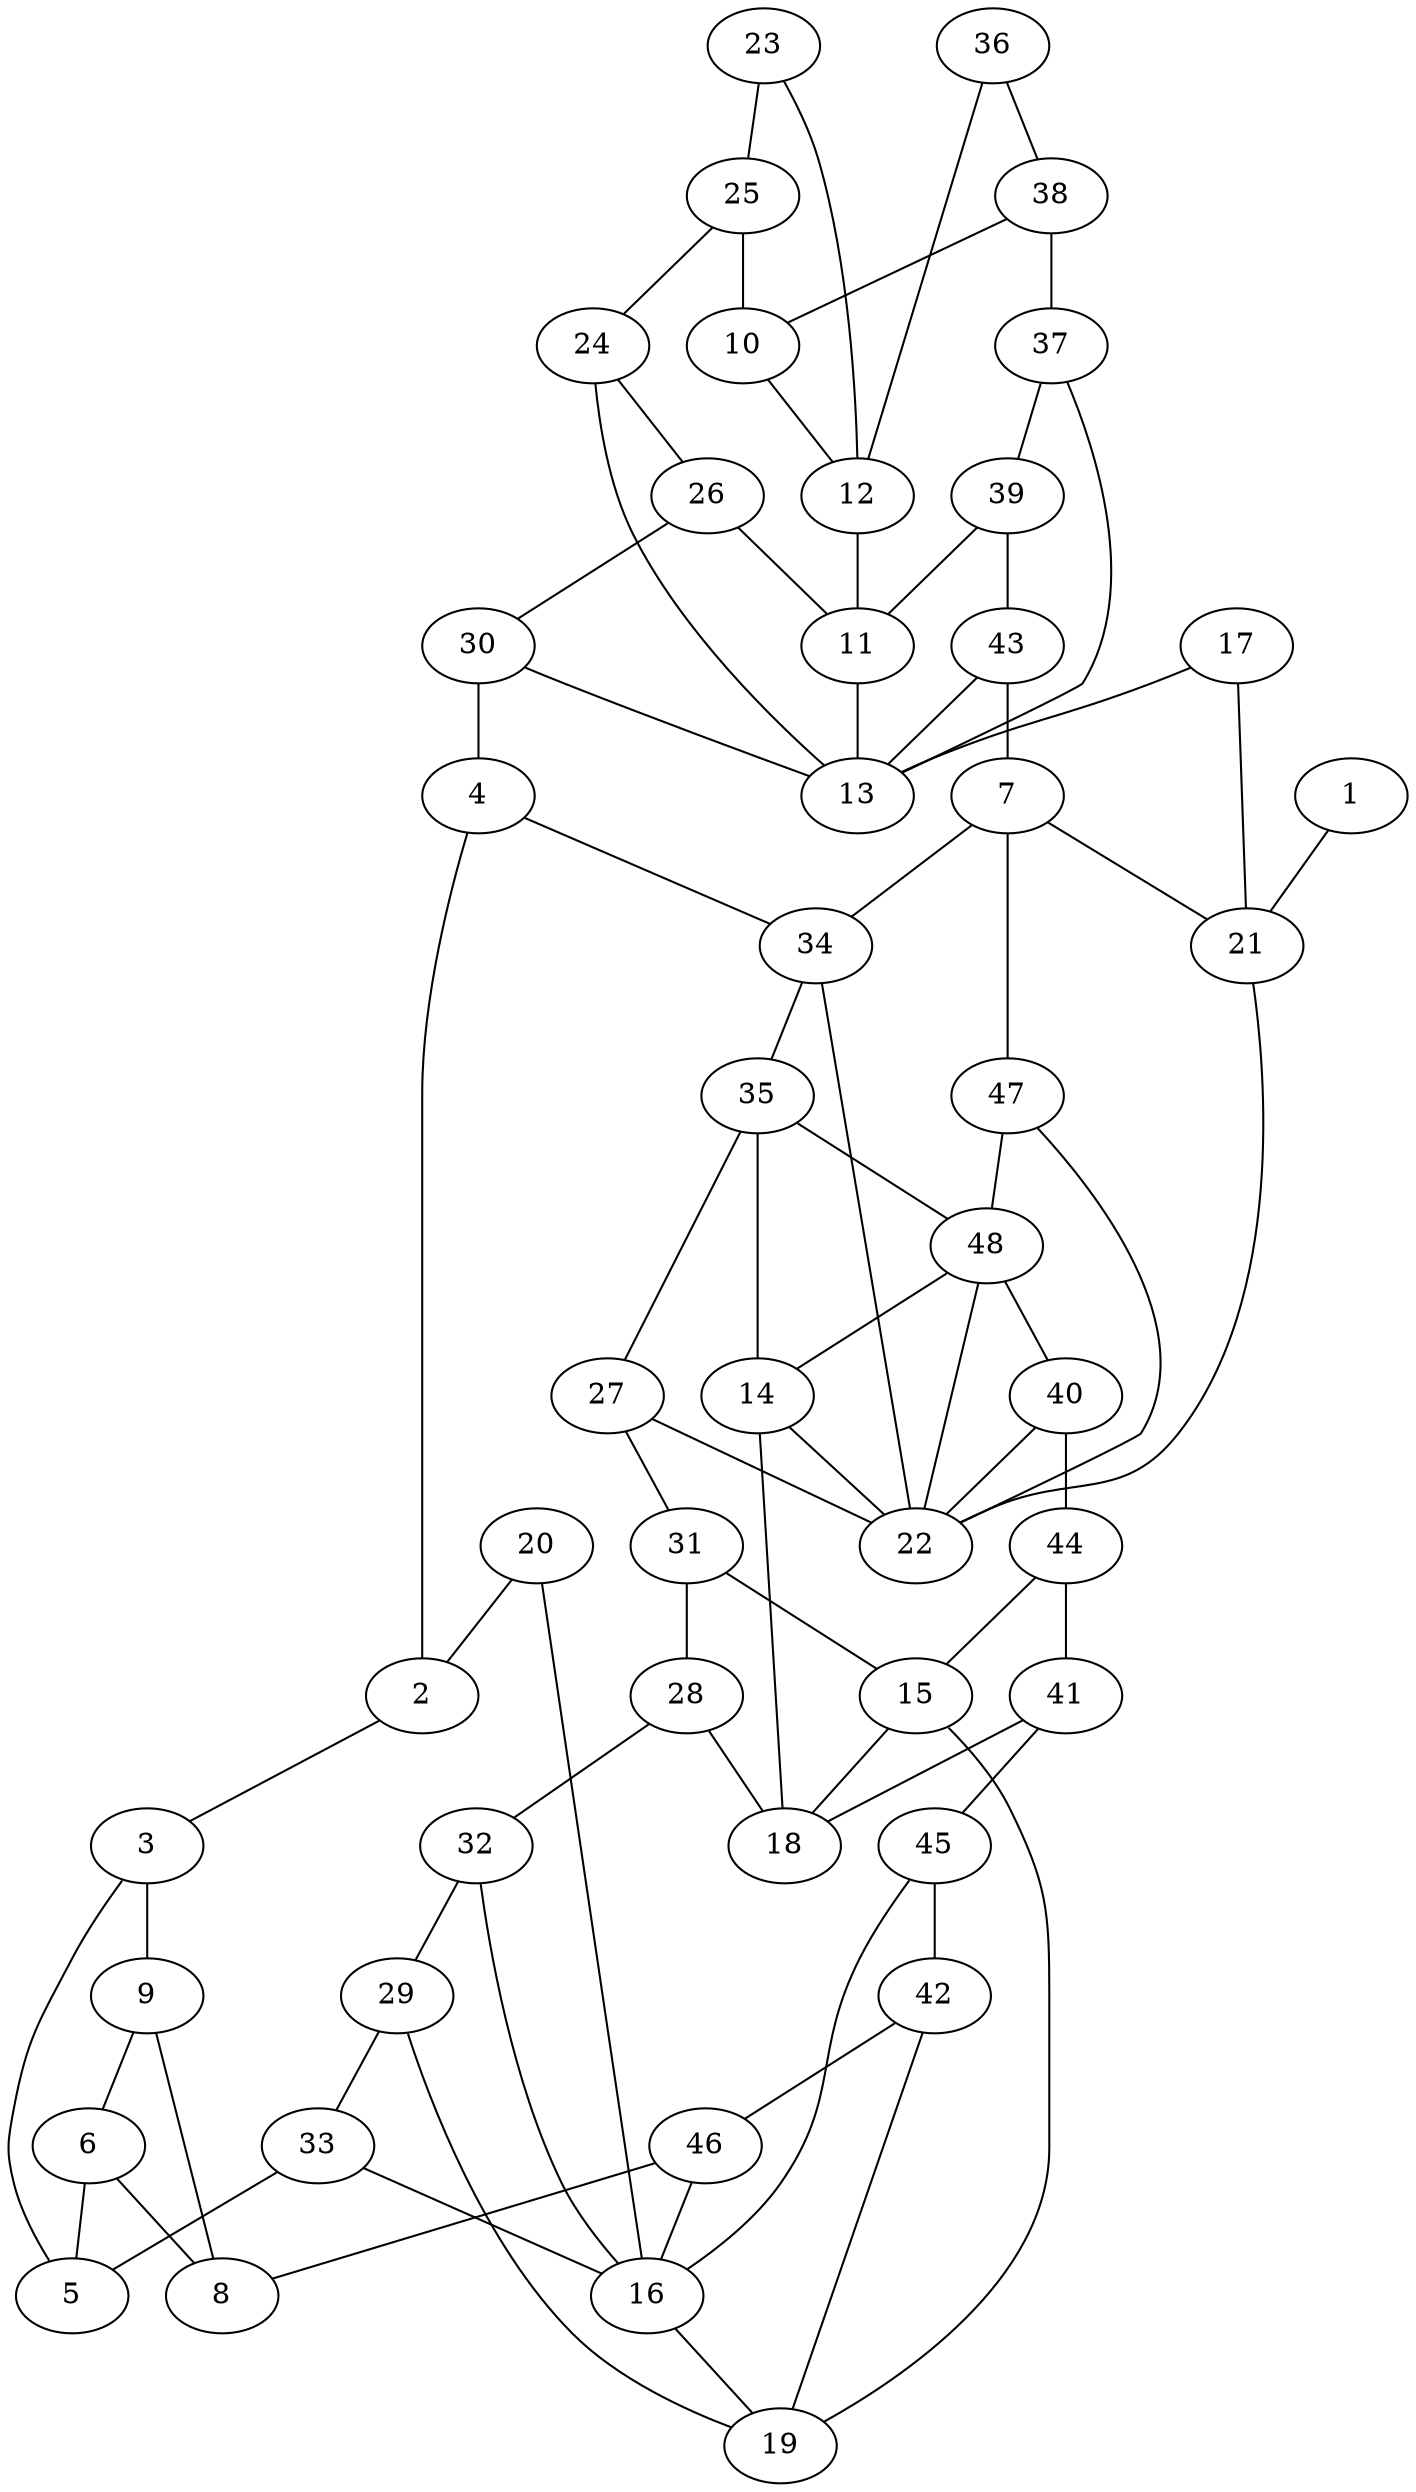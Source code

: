 graph pdb1thj {
	1	 [aaLength=3,
		sequence=IED,
		type=0];
	21	 [aaLength=3,
		sequence=IVE,
		type=1];
	1 -- 21	 [distance0="72.18453",
		frequency=1,
		type0=3];
	2	 [aaLength=6,
		sequence=SQAEAD,
		type=0];
	3	 [aaLength=22,
		sequence=YAYSHTNEAVVYVNVHLAEGYK,
		type=0];
	2 -- 3	 [distance0="16.93008",
		distance1="8.0",
		frequency=2,
		type0=1,
		type1=4];
	5	 [aaLength=6,
		sequence=SQAEAD,
		type=0];
	3 -- 5	 [distance0="32.34502",
		frequency=1,
		type0=2];
	9	 [aaLength=21,
		sequence=YAYSHTNEAVVYVNVHLAEGY,
		type=0];
	3 -- 9	 [distance0="35.32015",
		frequency=1,
		type0=3];
	4	 [aaLength=3,
		sequence=IED,
		type=0];
	4 -- 2	 [distance0="83.00281",
		frequency=1,
		type0=3];
	34	 [aaLength=3,
		sequence=IVE,
		type=1];
	4 -- 34	 [distance0="1.0",
		frequency=1,
		type0=4];
	6	 [aaLength=22,
		sequence=YAYSHTNEAVVYVNVHLAEGYK,
		type=0];
	6 -- 5	 [distance0="29.12615",
		frequency=1,
		type0=2];
	8	 [aaLength=6,
		sequence=SQAEAD,
		type=0];
	6 -- 8	 [distance0="15.94332",
		frequency=1,
		type0=1];
	7	 [aaLength=3,
		sequence=IED,
		type=0];
	7 -- 21	 [distance0="40.65146",
		frequency=1,
		type0=1];
	7 -- 34	 [distance0="40.65146",
		frequency=1,
		type0=2];
	47	 [aaLength=3,
		sequence=IVE,
		type=1];
	7 -- 47	 [distance0="40.65146",
		distance1="1.0",
		frequency=2,
		type0=3,
		type1=4];
	9 -- 6	 [distance0="34.01008",
		frequency=1,
		type0=2];
	9 -- 8	 [distance0="33.61641",
		frequency=1,
		type0=1];
	10	 [aaLength=4,
		sequence=ASVI,
		type=1];
	12	 [aaLength=3,
		sequence=EVT,
		type=1];
	10 -- 12	 [distance0="5.0",
		distance1="1.0",
		frequency=2,
		type0=3,
		type1=4];
	11	 [aaLength=4,
		sequence=ASIR,
		type=1];
	13	 [aaLength=3,
		sequence=PIF,
		type=1];
	11 -- 13	 [distance0="9.0",
		distance1="5.0",
		frequency=2,
		type0=3,
		type1=4];
	12 -- 11	 [distance0="10.0",
		frequency=1,
		type0=4];
	14	 [aaLength=3,
		sequence=AVY,
		type=1];
	22	 [aaLength=3,
		sequence=GKE,
		type=1];
	14 -- 22	 [distance0="4.0",
		frequency=1,
		type0=3];
	18	 [aaLength=3,
		sequence=SQV,
		type=1];
	14 -- 18	 [distance0="10.0",
		frequency=1,
		type0=4];
	15	 [aaLength=3,
		sequence=PAA,
		type=1];
	15 -- 18	 [distance0="5.0",
		frequency=1,
		type0=3];
	19	 [aaLength=3,
		sequence=AFV,
		type=1];
	15 -- 19	 [distance0="10.0",
		frequency=1,
		type0=4];
	16	 [aaLength=3,
		sequence=KSK,
		type=1];
	16 -- 19	 [distance0="4.0",
		frequency=1,
		type0=3];
	17	 [aaLength=3,
		sequence=VVL,
		type=1];
	17 -- 21	 [distance0="16.0",
		frequency=1,
		type0=4];
	17 -- 13	 [distance0="13.0",
		frequency=1,
		type0=3];
	20	 [aaLength=3,
		sequence=SAA,
		type=1];
	20 -- 2	 [distance0="18.0",
		frequency=1,
		type0=4];
	20 -- 16	 [distance0="13.0",
		frequency=1,
		type0=3];
	21 -- 22	 [distance0="5.0",
		distance1="2.0",
		frequency=2,
		type0=3,
		type1=4];
	23	 [aaLength=4,
		sequence=ASVI,
		type=1];
	23 -- 12	 [distance0="5.0",
		frequency=1,
		type0=3];
	25	 [aaLength=3,
		sequence=EVT,
		type=1];
	23 -- 25	 [distance0="1.0",
		frequency=1,
		type0=4];
	24	 [aaLength=4,
		sequence=ASIR,
		type=1];
	24 -- 13	 [distance0="9.0",
		frequency=1,
		type0=3];
	26	 [aaLength=3,
		sequence=PIF,
		type=1];
	24 -- 26	 [distance0="5.0",
		frequency=1,
		type0=4];
	25 -- 10	 [distance0="5.0",
		frequency=1,
		type0=3];
	25 -- 24	 [distance0="10.0",
		frequency=1,
		type0=4];
	26 -- 11	 [distance0="9.0",
		frequency=1,
		type0=3];
	30	 [aaLength=3,
		sequence=VVL,
		type=1];
	26 -- 30	 [distance0="10.0",
		frequency=1,
		type0=4];
	27	 [aaLength=3,
		sequence=AVY,
		type=1];
	27 -- 22	 [distance0="4.0",
		frequency=1,
		type0=3];
	31	 [aaLength=3,
		sequence=SQV,
		type=1];
	27 -- 31	 [distance0="10.0",
		frequency=1,
		type0=4];
	28	 [aaLength=3,
		sequence=PAA,
		type=1];
	28 -- 18	 [distance0="5.0",
		frequency=1,
		type0=3];
	32	 [aaLength=3,
		sequence=AFV,
		type=1];
	28 -- 32	 [distance0="10.0",
		frequency=1,
		type0=4];
	29	 [aaLength=3,
		sequence=KSK,
		type=1];
	29 -- 19	 [distance0="4.0",
		frequency=1,
		type0=3];
	33	 [aaLength=3,
		sequence=SAA,
		type=1];
	29 -- 33	 [distance0="10.0",
		frequency=1,
		type0=4];
	30 -- 4	 [distance0="12.0",
		frequency=1,
		type0=4];
	30 -- 13	 [distance0="13.0",
		frequency=1,
		type0=3];
	31 -- 15	 [distance0="5.0",
		frequency=1,
		type0=3];
	31 -- 28	 [distance0="2.0",
		frequency=1,
		type0=4];
	32 -- 16	 [distance0="4.0",
		frequency=1,
		type0=3];
	32 -- 29	 [distance0="1.0",
		frequency=1,
		type0=4];
	33 -- 5	 [distance0="18.0",
		frequency=1,
		type0=4];
	33 -- 16	 [distance0="13.0",
		frequency=1,
		type0=3];
	34 -- 22	 [distance0="5.0",
		frequency=1,
		type0=3];
	35	 [aaLength=3,
		sequence=GKE,
		type=1];
	34 -- 35	 [distance0="2.0",
		frequency=1,
		type0=4];
	35 -- 14	 [distance0="4.0",
		frequency=1,
		type0=3];
	35 -- 27	 [distance0="1.0",
		frequency=1,
		type0=4];
	48	 [aaLength=3,
		sequence=GKE,
		type=1];
	35 -- 48	 [distance0="0.0",
		frequency=1,
		type0=2];
	36	 [aaLength=4,
		sequence=ASVI,
		type=1];
	36 -- 12	 [distance0="5.0",
		frequency=1,
		type0=3];
	38	 [aaLength=3,
		sequence=EVT,
		type=1];
	36 -- 38	 [distance0="1.0",
		frequency=1,
		type0=4];
	37	 [aaLength=4,
		sequence=ASIR,
		type=1];
	37 -- 13	 [distance0="9.0",
		frequency=1,
		type0=3];
	39	 [aaLength=3,
		sequence=PIF,
		type=1];
	37 -- 39	 [distance0="5.0",
		frequency=1,
		type0=4];
	38 -- 10	 [distance0="5.0",
		frequency=1,
		type0=3];
	38 -- 37	 [distance0="10.0",
		frequency=1,
		type0=4];
	39 -- 11	 [distance0="9.0",
		frequency=1,
		type0=3];
	43	 [aaLength=3,
		sequence=VVL,
		type=1];
	39 -- 43	 [distance0="10.0",
		frequency=1,
		type0=4];
	40	 [aaLength=3,
		sequence=AVY,
		type=1];
	40 -- 22	 [distance0="4.0",
		frequency=1,
		type0=3];
	44	 [aaLength=3,
		sequence=SQV,
		type=1];
	40 -- 44	 [distance0="10.0",
		frequency=1,
		type0=4];
	41	 [aaLength=3,
		sequence=PAA,
		type=1];
	41 -- 18	 [distance0="5.0",
		frequency=1,
		type0=3];
	45	 [aaLength=3,
		sequence=AFV,
		type=1];
	41 -- 45	 [distance0="10.0",
		frequency=1,
		type0=4];
	42	 [aaLength=3,
		sequence=KSK,
		type=1];
	42 -- 19	 [distance0="4.0",
		frequency=1,
		type0=3];
	46	 [aaLength=3,
		sequence=SAA,
		type=1];
	42 -- 46	 [distance0="10.0",
		frequency=1,
		type0=4];
	43 -- 7	 [distance0="12.0",
		frequency=1,
		type0=4];
	43 -- 13	 [distance0="13.0",
		frequency=1,
		type0=3];
	44 -- 15	 [distance0="5.0",
		frequency=1,
		type0=3];
	44 -- 41	 [distance0="2.0",
		frequency=1,
		type0=4];
	45 -- 16	 [distance0="4.0",
		frequency=1,
		type0=3];
	45 -- 42	 [distance0="1.0",
		frequency=1,
		type0=4];
	46 -- 8	 [distance0="18.0",
		frequency=1,
		type0=4];
	46 -- 16	 [distance0="13.0",
		frequency=1,
		type0=3];
	47 -- 22	 [distance0="5.0",
		frequency=1,
		type0=3];
	47 -- 48	 [distance0="2.0",
		frequency=1,
		type0=4];
	48 -- 22	 [distance0="0.0",
		frequency=1,
		type0=1];
	48 -- 14	 [distance0="4.0",
		frequency=1,
		type0=3];
	48 -- 40	 [distance0="1.0",
		frequency=1,
		type0=4];
}

